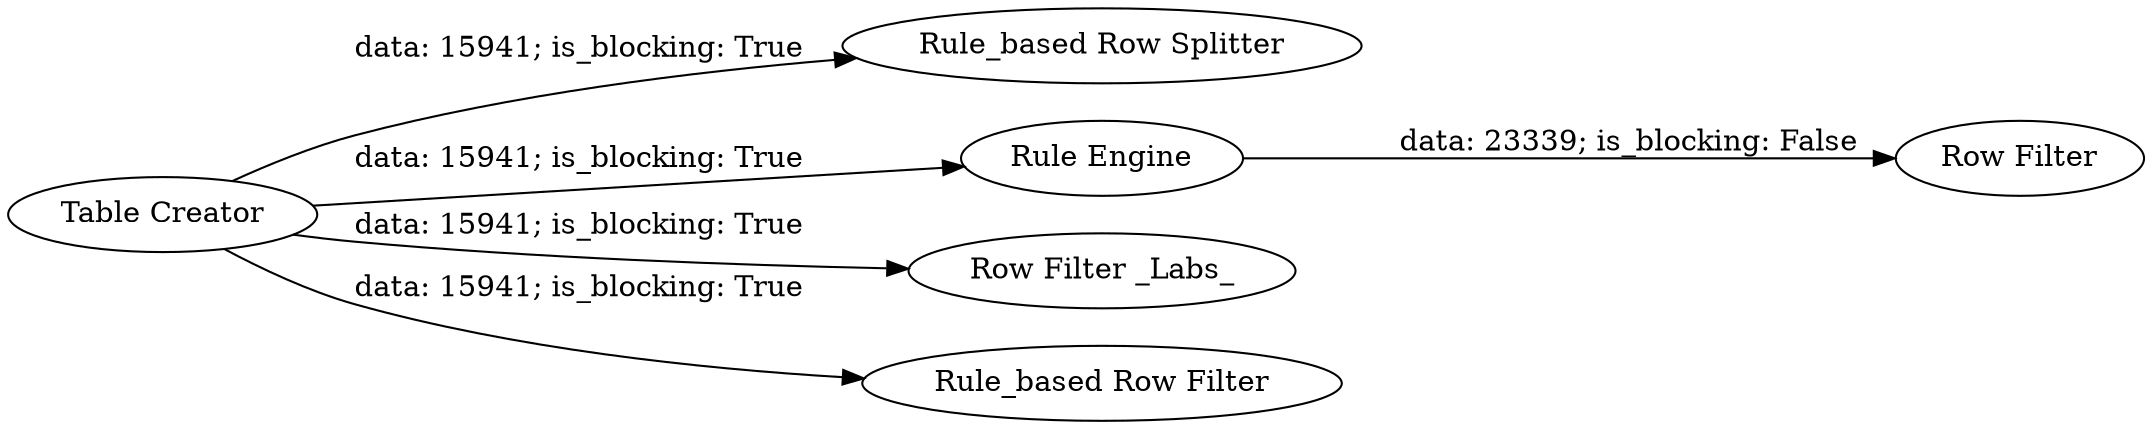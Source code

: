 digraph {
	"-8972374072733116180_7" [label="Rule_based Row Splitter"]
	"-8972374072733116180_3" [label="Rule Engine"]
	"-8972374072733116180_5" [label="Row Filter _Labs_"]
	"-8972374072733116180_6" [label="Rule_based Row Filter"]
	"-8972374072733116180_4" [label="Row Filter"]
	"-8972374072733116180_1" [label="Table Creator"]
	"-8972374072733116180_1" -> "-8972374072733116180_7" [label="data: 15941; is_blocking: True"]
	"-8972374072733116180_1" -> "-8972374072733116180_3" [label="data: 15941; is_blocking: True"]
	"-8972374072733116180_1" -> "-8972374072733116180_5" [label="data: 15941; is_blocking: True"]
	"-8972374072733116180_1" -> "-8972374072733116180_6" [label="data: 15941; is_blocking: True"]
	"-8972374072733116180_3" -> "-8972374072733116180_4" [label="data: 23339; is_blocking: False"]
	rankdir=LR
}
